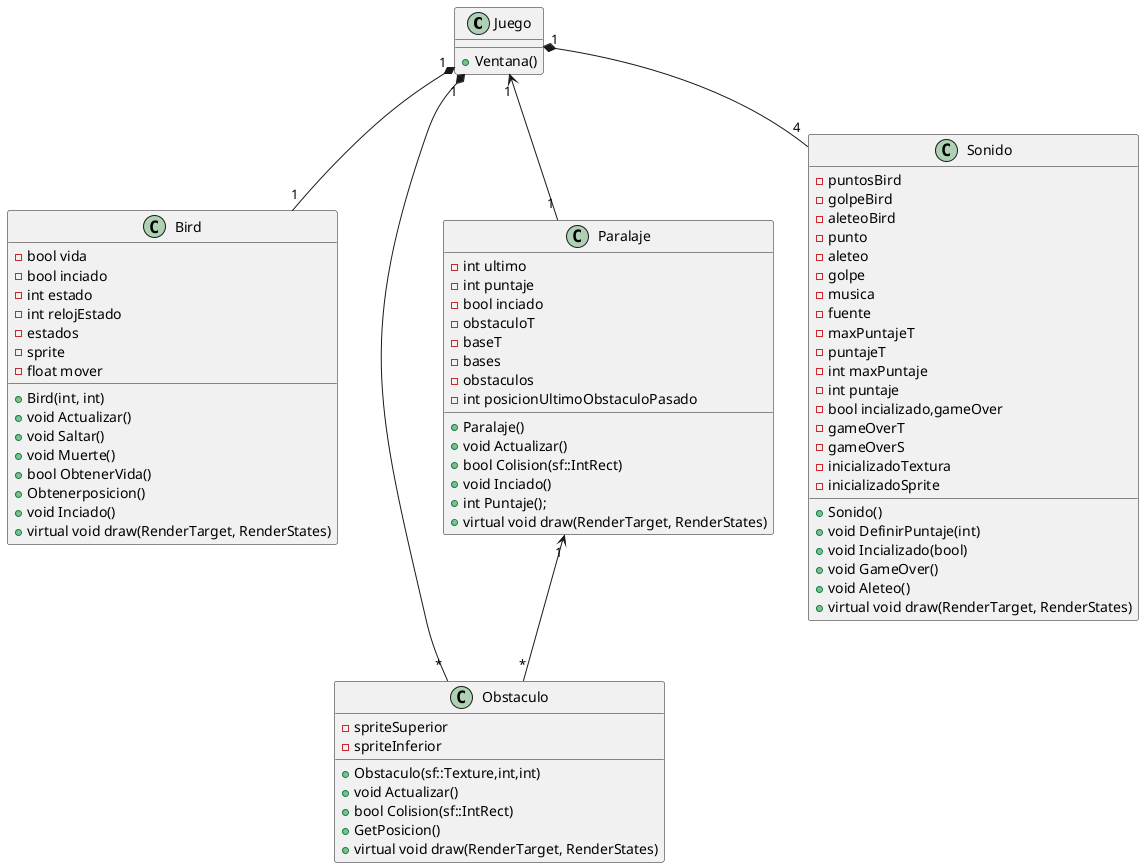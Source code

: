 @startuml FlappyBird 



class Juego{
    +Ventana()
}

class Bird{
    -bool vida
    -bool inciado
    -int estado
    -int relojEstado
    -estados
    -sprite
    -float mover

    +Bird(int, int)
    +void Actualizar()
    +void Saltar()
    +void Muerte()
    +bool ObtenerVida()
    +Obtenerposicion()
    +void Inciado()
    +virtual void draw(RenderTarget, RenderStates)
}

class Obstaculo
{
    -spriteSuperior
    -spriteInferior

    +Obstaculo(sf::Texture,int,int)
    +void Actualizar()
    +bool Colision(sf::IntRect)
    +GetPosicion()
    +virtual void draw(RenderTarget, RenderStates)

}

class Paralaje
{
    -int ultimo
    -int puntaje
    -bool inciado
    -obstaculoT
    -baseT
    -bases
    -obstaculos
    -int posicionUltimoObstaculoPasado

    +Paralaje()
    +void Actualizar()
    +bool Colision(sf::IntRect)
    +void Inciado()
    +int Puntaje();
    +virtual void draw(RenderTarget, RenderStates)
}

class Sonido
{
    -puntosBird
    -golpeBird
    -aleteoBird
    -punto
    -aleteo
    -golpe
    -musica
    -fuente
    -maxPuntajeT
    -puntajeT
    -int maxPuntaje
    -int puntaje
    -bool incializado,gameOver
    -gameOverT
    -gameOverS
    -inicializadoTextura
    -inicializadoSprite

    +Sonido()
    +void DefinirPuntaje(int)
    +void Incializado(bool)
    +void GameOver()
    +void Aleteo()
    +virtual void draw(RenderTarget, RenderStates)
}

Juego "1" *--  "1" Bird
Juego "1" *-- "*" Obstaculo 
Juego "1" <-- "1" Paralaje
Juego "1" *-- "4" Sonido
Paralaje "1" <-- "*" Obstaculo


@enduml 
